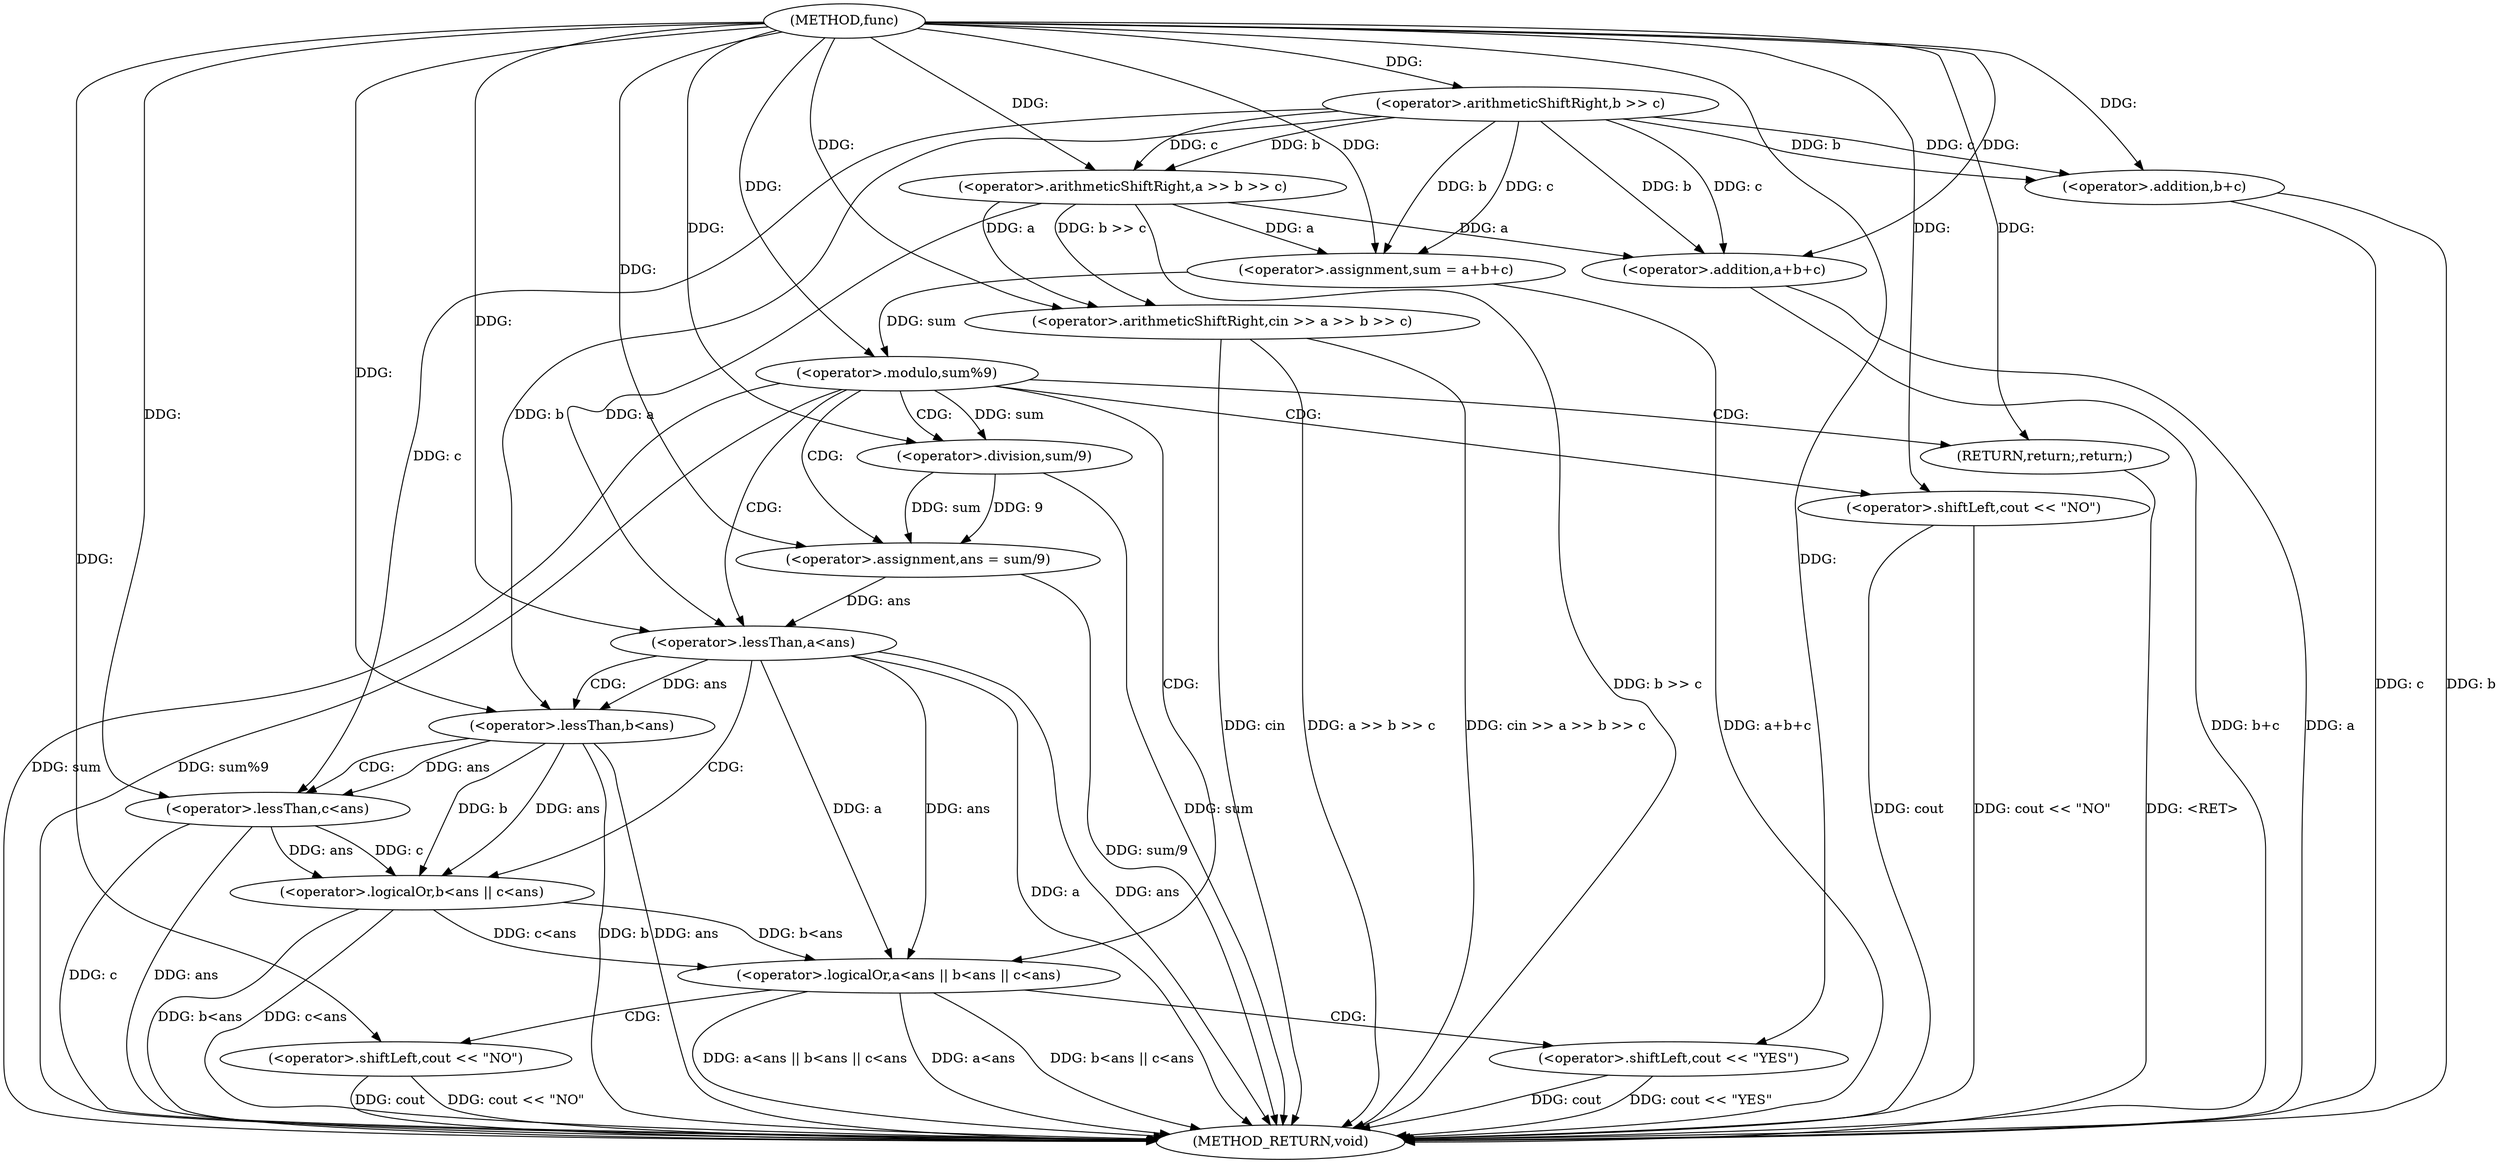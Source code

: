 digraph "func" {  
"1000115" [label = "(METHOD,func)" ]
"1000170" [label = "(METHOD_RETURN,void)" ]
"1000120" [label = "(<operator>.arithmeticShiftRight,cin >> a >> b >> c)" ]
"1000128" [label = "(<operator>.assignment,sum = a+b+c)" ]
"1000145" [label = "(<operator>.assignment,ans = sum/9)" ]
"1000136" [label = "(<operator>.modulo,sum%9)" ]
"1000151" [label = "(<operator>.logicalOr,a<ans || b<ans || c<ans)" ]
"1000122" [label = "(<operator>.arithmeticShiftRight,a >> b >> c)" ]
"1000130" [label = "(<operator>.addition,a+b+c)" ]
"1000140" [label = "(<operator>.shiftLeft,cout << \"NO\")" ]
"1000143" [label = "(RETURN,return;,return;)" ]
"1000147" [label = "(<operator>.division,sum/9)" ]
"1000163" [label = "(<operator>.shiftLeft,cout << \"NO\")" ]
"1000167" [label = "(<operator>.shiftLeft,cout << \"YES\")" ]
"1000124" [label = "(<operator>.arithmeticShiftRight,b >> c)" ]
"1000132" [label = "(<operator>.addition,b+c)" ]
"1000152" [label = "(<operator>.lessThan,a<ans)" ]
"1000155" [label = "(<operator>.logicalOr,b<ans || c<ans)" ]
"1000156" [label = "(<operator>.lessThan,b<ans)" ]
"1000159" [label = "(<operator>.lessThan,c<ans)" ]
  "1000122" -> "1000170"  [ label = "DDG: b >> c"] 
  "1000120" -> "1000170"  [ label = "DDG: a >> b >> c"] 
  "1000120" -> "1000170"  [ label = "DDG: cin >> a >> b >> c"] 
  "1000130" -> "1000170"  [ label = "DDG: a"] 
  "1000132" -> "1000170"  [ label = "DDG: b"] 
  "1000132" -> "1000170"  [ label = "DDG: c"] 
  "1000130" -> "1000170"  [ label = "DDG: b+c"] 
  "1000128" -> "1000170"  [ label = "DDG: a+b+c"] 
  "1000136" -> "1000170"  [ label = "DDG: sum"] 
  "1000136" -> "1000170"  [ label = "DDG: sum%9"] 
  "1000147" -> "1000170"  [ label = "DDG: sum"] 
  "1000145" -> "1000170"  [ label = "DDG: sum/9"] 
  "1000152" -> "1000170"  [ label = "DDG: a"] 
  "1000152" -> "1000170"  [ label = "DDG: ans"] 
  "1000151" -> "1000170"  [ label = "DDG: a<ans"] 
  "1000156" -> "1000170"  [ label = "DDG: b"] 
  "1000156" -> "1000170"  [ label = "DDG: ans"] 
  "1000155" -> "1000170"  [ label = "DDG: b<ans"] 
  "1000159" -> "1000170"  [ label = "DDG: c"] 
  "1000159" -> "1000170"  [ label = "DDG: ans"] 
  "1000155" -> "1000170"  [ label = "DDG: c<ans"] 
  "1000151" -> "1000170"  [ label = "DDG: b<ans || c<ans"] 
  "1000151" -> "1000170"  [ label = "DDG: a<ans || b<ans || c<ans"] 
  "1000167" -> "1000170"  [ label = "DDG: cout"] 
  "1000167" -> "1000170"  [ label = "DDG: cout << \"YES\""] 
  "1000163" -> "1000170"  [ label = "DDG: cout"] 
  "1000163" -> "1000170"  [ label = "DDG: cout << \"NO\""] 
  "1000140" -> "1000170"  [ label = "DDG: cout"] 
  "1000140" -> "1000170"  [ label = "DDG: cout << \"NO\""] 
  "1000143" -> "1000170"  [ label = "DDG: <RET>"] 
  "1000120" -> "1000170"  [ label = "DDG: cin"] 
  "1000124" -> "1000128"  [ label = "DDG: b"] 
  "1000115" -> "1000128"  [ label = "DDG: "] 
  "1000124" -> "1000128"  [ label = "DDG: c"] 
  "1000122" -> "1000128"  [ label = "DDG: a"] 
  "1000147" -> "1000145"  [ label = "DDG: sum"] 
  "1000147" -> "1000145"  [ label = "DDG: 9"] 
  "1000115" -> "1000120"  [ label = "DDG: "] 
  "1000122" -> "1000120"  [ label = "DDG: a"] 
  "1000122" -> "1000120"  [ label = "DDG: b >> c"] 
  "1000115" -> "1000145"  [ label = "DDG: "] 
  "1000115" -> "1000122"  [ label = "DDG: "] 
  "1000124" -> "1000122"  [ label = "DDG: b"] 
  "1000124" -> "1000122"  [ label = "DDG: c"] 
  "1000122" -> "1000130"  [ label = "DDG: a"] 
  "1000115" -> "1000130"  [ label = "DDG: "] 
  "1000124" -> "1000130"  [ label = "DDG: b"] 
  "1000124" -> "1000130"  [ label = "DDG: c"] 
  "1000128" -> "1000136"  [ label = "DDG: sum"] 
  "1000115" -> "1000136"  [ label = "DDG: "] 
  "1000115" -> "1000143"  [ label = "DDG: "] 
  "1000136" -> "1000147"  [ label = "DDG: sum"] 
  "1000115" -> "1000147"  [ label = "DDG: "] 
  "1000152" -> "1000151"  [ label = "DDG: ans"] 
  "1000152" -> "1000151"  [ label = "DDG: a"] 
  "1000155" -> "1000151"  [ label = "DDG: b<ans"] 
  "1000155" -> "1000151"  [ label = "DDG: c<ans"] 
  "1000115" -> "1000124"  [ label = "DDG: "] 
  "1000124" -> "1000132"  [ label = "DDG: b"] 
  "1000115" -> "1000132"  [ label = "DDG: "] 
  "1000124" -> "1000132"  [ label = "DDG: c"] 
  "1000115" -> "1000140"  [ label = "DDG: "] 
  "1000115" -> "1000152"  [ label = "DDG: "] 
  "1000122" -> "1000152"  [ label = "DDG: a"] 
  "1000145" -> "1000152"  [ label = "DDG: ans"] 
  "1000156" -> "1000155"  [ label = "DDG: b"] 
  "1000156" -> "1000155"  [ label = "DDG: ans"] 
  "1000159" -> "1000155"  [ label = "DDG: ans"] 
  "1000159" -> "1000155"  [ label = "DDG: c"] 
  "1000115" -> "1000163"  [ label = "DDG: "] 
  "1000115" -> "1000167"  [ label = "DDG: "] 
  "1000115" -> "1000156"  [ label = "DDG: "] 
  "1000124" -> "1000156"  [ label = "DDG: b"] 
  "1000152" -> "1000156"  [ label = "DDG: ans"] 
  "1000115" -> "1000159"  [ label = "DDG: "] 
  "1000124" -> "1000159"  [ label = "DDG: c"] 
  "1000156" -> "1000159"  [ label = "DDG: ans"] 
  "1000136" -> "1000143"  [ label = "CDG: "] 
  "1000136" -> "1000147"  [ label = "CDG: "] 
  "1000136" -> "1000151"  [ label = "CDG: "] 
  "1000136" -> "1000145"  [ label = "CDG: "] 
  "1000136" -> "1000152"  [ label = "CDG: "] 
  "1000136" -> "1000140"  [ label = "CDG: "] 
  "1000151" -> "1000163"  [ label = "CDG: "] 
  "1000151" -> "1000167"  [ label = "CDG: "] 
  "1000152" -> "1000155"  [ label = "CDG: "] 
  "1000152" -> "1000156"  [ label = "CDG: "] 
  "1000156" -> "1000159"  [ label = "CDG: "] 
}
